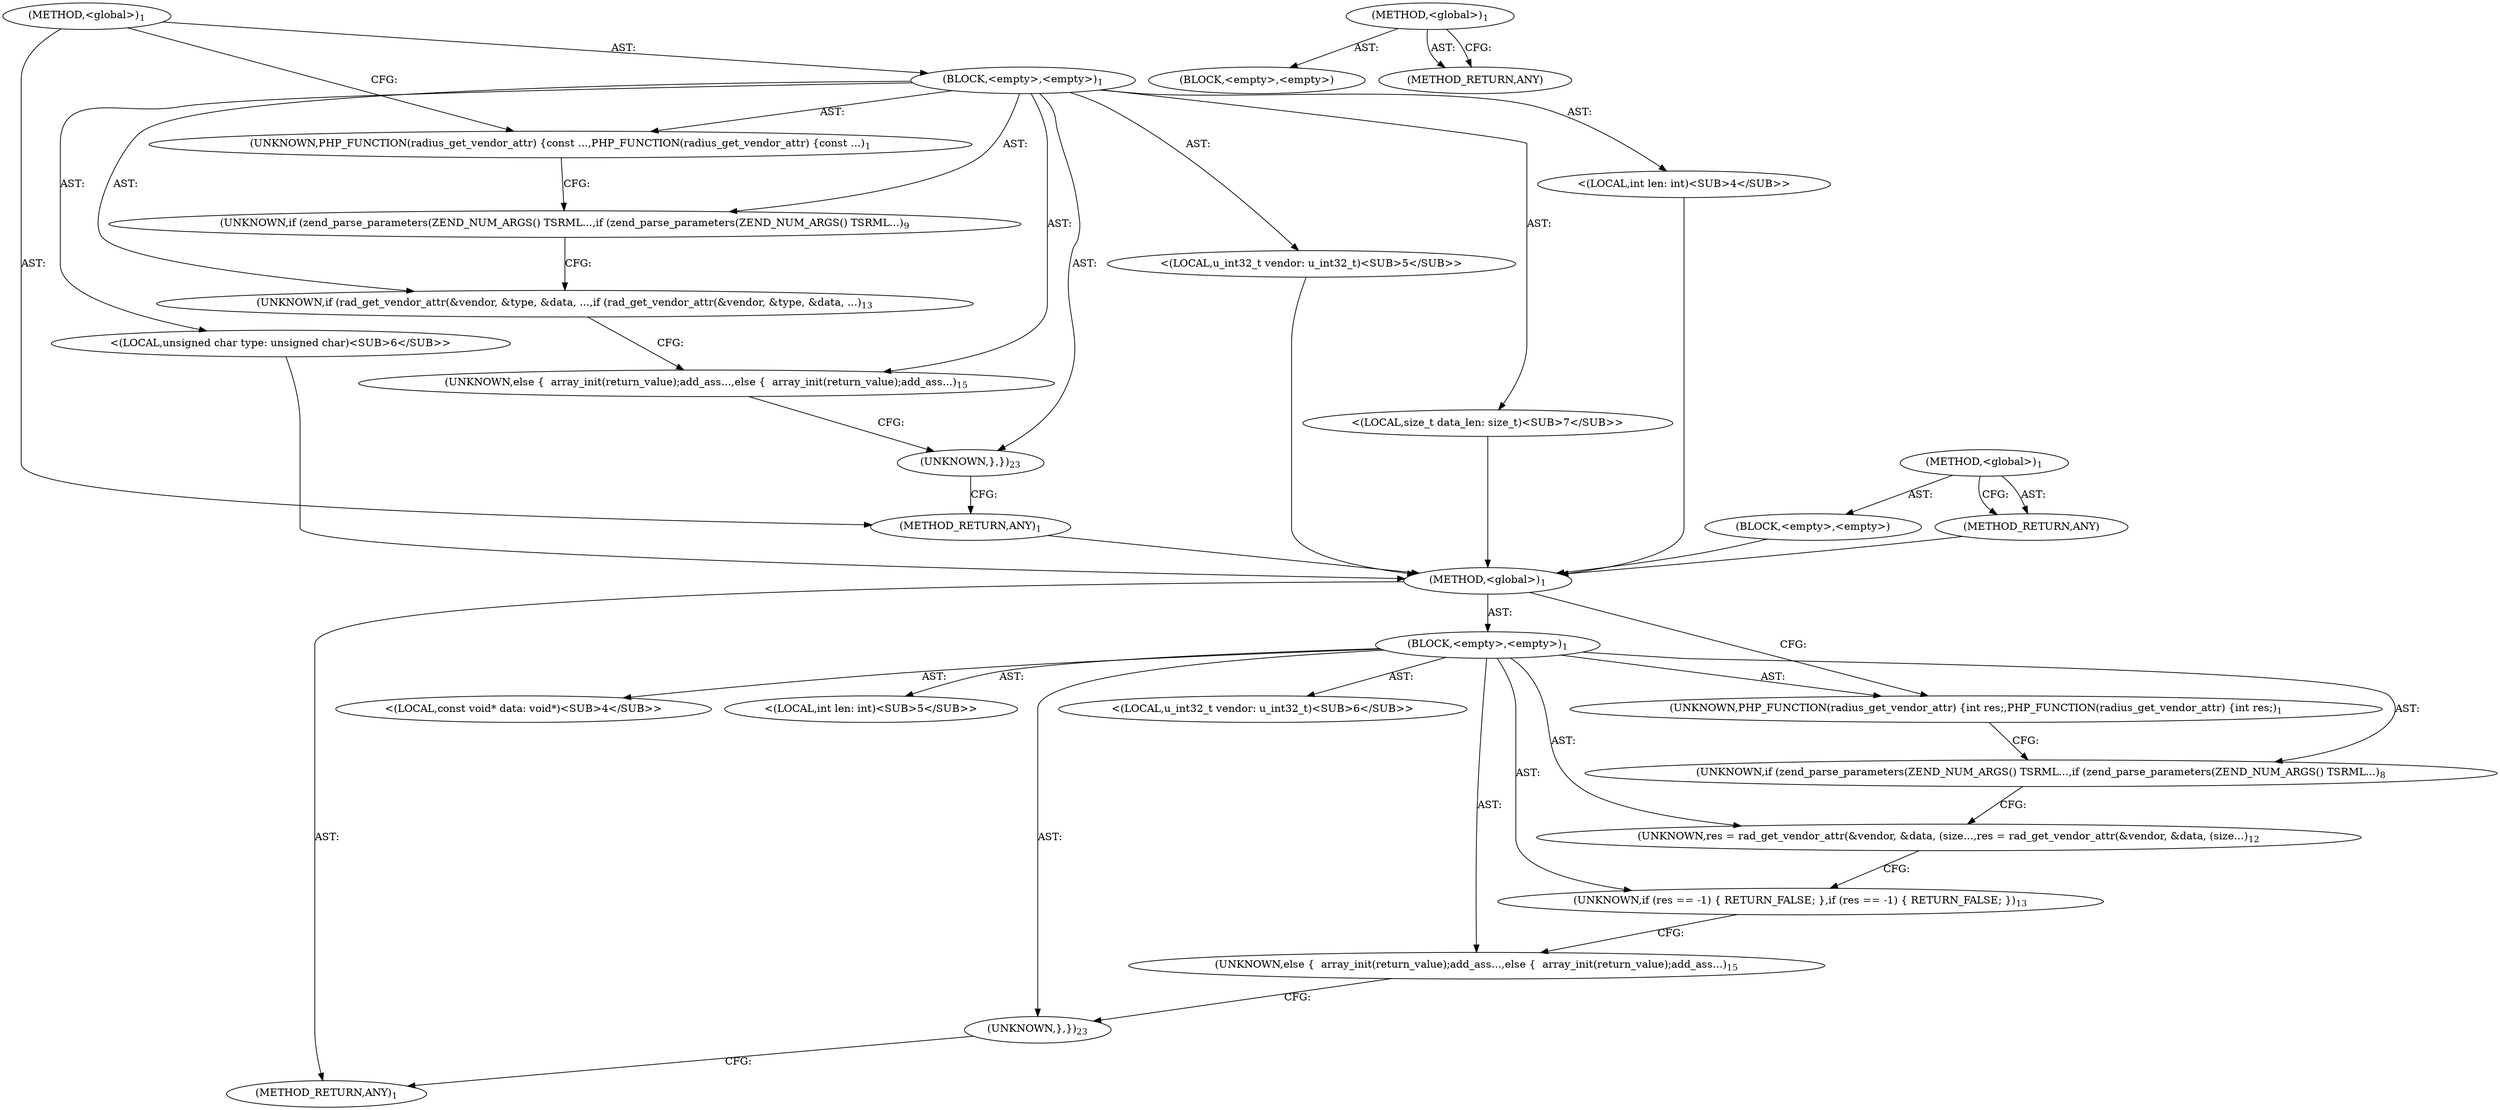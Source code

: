 digraph "&lt;global&gt;" {
vulnerable_6 [label=<(METHOD,&lt;global&gt;)<SUB>1</SUB>>];
vulnerable_7 [label=<(BLOCK,&lt;empty&gt;,&lt;empty&gt;)<SUB>1</SUB>>];
vulnerable_8 [label=<(UNKNOWN,PHP_FUNCTION(radius_get_vendor_attr)
 {
	int res;,PHP_FUNCTION(radius_get_vendor_attr)
 {
	int res;)<SUB>1</SUB>>];
vulnerable_9 [label="<(LOCAL,const void* data: void*)<SUB>4</SUB>>"];
vulnerable_10 [label="<(LOCAL,int len: int)<SUB>5</SUB>>"];
vulnerable_11 [label="<(LOCAL,u_int32_t vendor: u_int32_t)<SUB>6</SUB>>"];
vulnerable_12 [label=<(UNKNOWN,if (zend_parse_parameters(ZEND_NUM_ARGS() TSRML...,if (zend_parse_parameters(ZEND_NUM_ARGS() TSRML...)<SUB>8</SUB>>];
vulnerable_13 [label=<(UNKNOWN,res = rad_get_vendor_attr(&amp;vendor, &amp;data, (size...,res = rad_get_vendor_attr(&amp;vendor, &amp;data, (size...)<SUB>12</SUB>>];
vulnerable_14 [label=<(UNKNOWN,if (res == -1) {
 		RETURN_FALSE;
 	},if (res == -1) {
 		RETURN_FALSE;
 	})<SUB>13</SUB>>];
vulnerable_15 [label=<(UNKNOWN,else {
 
 		array_init(return_value);
		add_ass...,else {
 
 		array_init(return_value);
		add_ass...)<SUB>15</SUB>>];
vulnerable_16 [label=<(UNKNOWN,},})<SUB>23</SUB>>];
vulnerable_17 [label=<(METHOD_RETURN,ANY)<SUB>1</SUB>>];
vulnerable_28 [label=<(METHOD,&lt;global&gt;)<SUB>1</SUB>>];
vulnerable_29 [label=<(BLOCK,&lt;empty&gt;,&lt;empty&gt;)>];
vulnerable_30 [label=<(METHOD_RETURN,ANY)>];
fixed_6 [label=<(METHOD,&lt;global&gt;)<SUB>1</SUB>>];
fixed_7 [label=<(BLOCK,&lt;empty&gt;,&lt;empty&gt;)<SUB>1</SUB>>];
fixed_8 [label=<(UNKNOWN,PHP_FUNCTION(radius_get_vendor_attr)
 {
	const ...,PHP_FUNCTION(radius_get_vendor_attr)
 {
	const ...)<SUB>1</SUB>>];
fixed_9 [label="<(LOCAL,int len: int)<SUB>4</SUB>>"];
fixed_10 [label="<(LOCAL,u_int32_t vendor: u_int32_t)<SUB>5</SUB>>"];
fixed_11 [label="<(LOCAL,unsigned char type: unsigned char)<SUB>6</SUB>>"];
fixed_12 [label="<(LOCAL,size_t data_len: size_t)<SUB>7</SUB>>"];
fixed_13 [label=<(UNKNOWN,if (zend_parse_parameters(ZEND_NUM_ARGS() TSRML...,if (zend_parse_parameters(ZEND_NUM_ARGS() TSRML...)<SUB>9</SUB>>];
fixed_14 [label=<(UNKNOWN,if (rad_get_vendor_attr(&amp;vendor, &amp;type, &amp;data, ...,if (rad_get_vendor_attr(&amp;vendor, &amp;type, &amp;data, ...)<SUB>13</SUB>>];
fixed_15 [label=<(UNKNOWN,else {
 
 		array_init(return_value);
		add_ass...,else {
 
 		array_init(return_value);
		add_ass...)<SUB>15</SUB>>];
fixed_16 [label=<(UNKNOWN,},})<SUB>23</SUB>>];
fixed_17 [label=<(METHOD_RETURN,ANY)<SUB>1</SUB>>];
fixed_30 [label=<(METHOD,&lt;global&gt;)<SUB>1</SUB>>];
fixed_31 [label=<(BLOCK,&lt;empty&gt;,&lt;empty&gt;)>];
fixed_32 [label=<(METHOD_RETURN,ANY)>];
vulnerable_6 -> vulnerable_7  [key=0, label="AST: "];
vulnerable_6 -> vulnerable_17  [key=0, label="AST: "];
vulnerable_6 -> vulnerable_8  [key=0, label="CFG: "];
vulnerable_7 -> vulnerable_8  [key=0, label="AST: "];
vulnerable_7 -> vulnerable_9  [key=0, label="AST: "];
vulnerable_7 -> vulnerable_10  [key=0, label="AST: "];
vulnerable_7 -> vulnerable_11  [key=0, label="AST: "];
vulnerable_7 -> vulnerable_12  [key=0, label="AST: "];
vulnerable_7 -> vulnerable_13  [key=0, label="AST: "];
vulnerable_7 -> vulnerable_14  [key=0, label="AST: "];
vulnerable_7 -> vulnerable_15  [key=0, label="AST: "];
vulnerable_7 -> vulnerable_16  [key=0, label="AST: "];
vulnerable_8 -> vulnerable_12  [key=0, label="CFG: "];
vulnerable_12 -> vulnerable_13  [key=0, label="CFG: "];
vulnerable_13 -> vulnerable_14  [key=0, label="CFG: "];
vulnerable_14 -> vulnerable_15  [key=0, label="CFG: "];
vulnerable_15 -> vulnerable_16  [key=0, label="CFG: "];
vulnerable_16 -> vulnerable_17  [key=0, label="CFG: "];
vulnerable_28 -> vulnerable_29  [key=0, label="AST: "];
vulnerable_28 -> vulnerable_30  [key=0, label="AST: "];
vulnerable_28 -> vulnerable_30  [key=1, label="CFG: "];
fixed_6 -> fixed_7  [key=0, label="AST: "];
fixed_6 -> fixed_17  [key=0, label="AST: "];
fixed_6 -> fixed_8  [key=0, label="CFG: "];
fixed_7 -> fixed_8  [key=0, label="AST: "];
fixed_7 -> fixed_9  [key=0, label="AST: "];
fixed_7 -> fixed_10  [key=0, label="AST: "];
fixed_7 -> fixed_11  [key=0, label="AST: "];
fixed_7 -> fixed_12  [key=0, label="AST: "];
fixed_7 -> fixed_13  [key=0, label="AST: "];
fixed_7 -> fixed_14  [key=0, label="AST: "];
fixed_7 -> fixed_15  [key=0, label="AST: "];
fixed_7 -> fixed_16  [key=0, label="AST: "];
fixed_8 -> fixed_13  [key=0, label="CFG: "];
fixed_9 -> vulnerable_6  [key=0];
fixed_10 -> vulnerable_6  [key=0];
fixed_11 -> vulnerable_6  [key=0];
fixed_12 -> vulnerable_6  [key=0];
fixed_13 -> fixed_14  [key=0, label="CFG: "];
fixed_14 -> fixed_15  [key=0, label="CFG: "];
fixed_15 -> fixed_16  [key=0, label="CFG: "];
fixed_16 -> fixed_17  [key=0, label="CFG: "];
fixed_17 -> vulnerable_6  [key=0];
fixed_30 -> fixed_31  [key=0, label="AST: "];
fixed_30 -> fixed_32  [key=0, label="AST: "];
fixed_30 -> fixed_32  [key=1, label="CFG: "];
fixed_31 -> vulnerable_6  [key=0];
fixed_32 -> vulnerable_6  [key=0];
}
